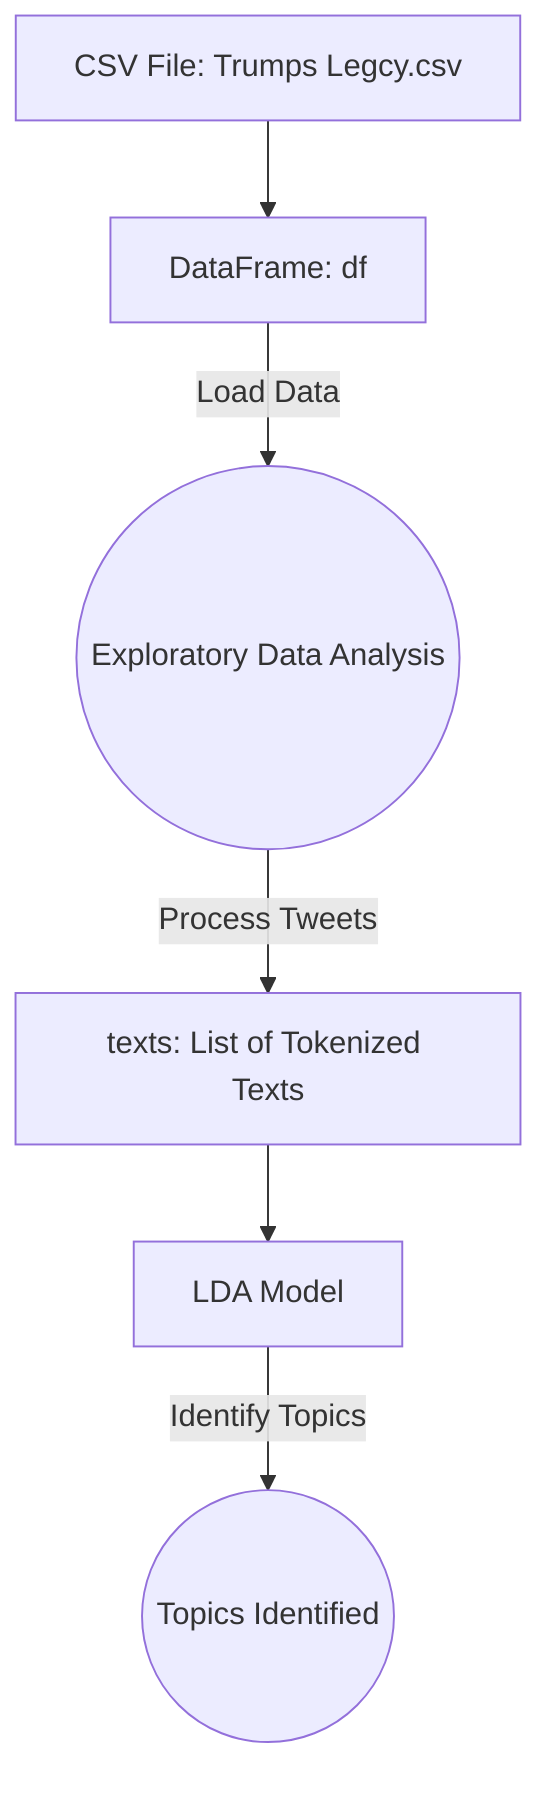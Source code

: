flowchart TD
    %% Data Sources
    A["CSV File: Trumps Legcy.csv"] --> B["DataFrame: df"]
    %% DataFrame Preparation
    B --> |Load Data| C(("Exploratory Data Analysis"))
    C --> |Process Tweets| D["texts: List of Tokenized Texts"]
    %% LDA Model
    D --> E["LDA Model"]
    
    %% Details about LDA
    E --> |Identify Topics| F(("Topics Identified"))
    
    %% Descriptions
    %% A: Source of data containing tweets
    %% B: DataFrame to hold tweet data for analysis and model input
    %% C: Initial analysis of tweet data
    %% D: Preprocessed tweet texts ready for topic modeling
    %% E: Latent Dirichlet Allocation, an unsupervised model for topic detection
    %% F: The output resulting in various identified topics